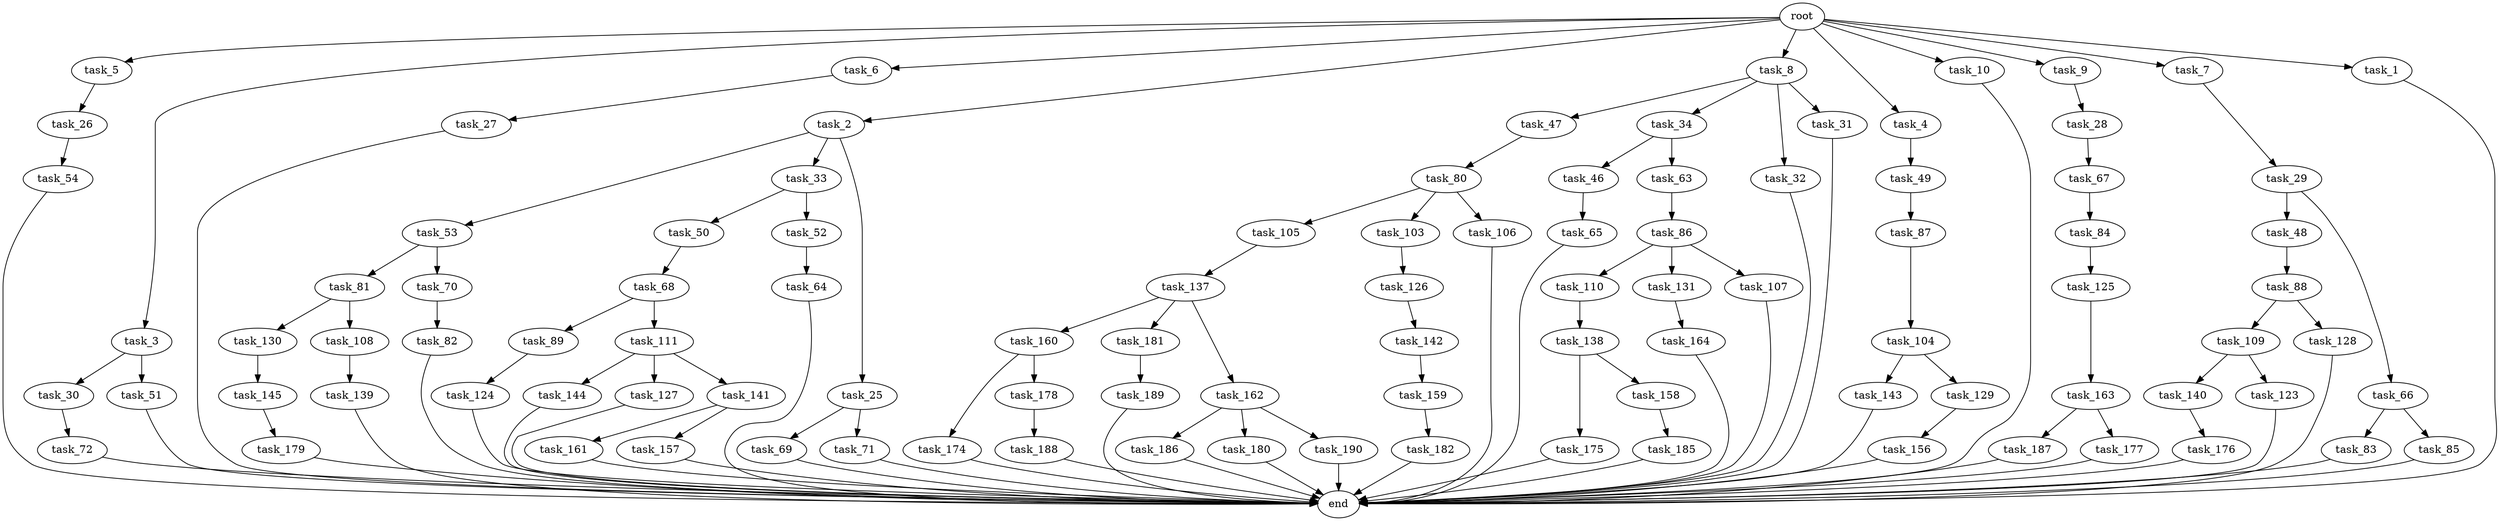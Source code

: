digraph G {
  task_65 [size="13743895347.200001"];
  task_175 [size="69578470195.199997"];
  task_89 [size="54975581388.800003"];
  task_5 [size="102.400000"];
  task_47 [size="54975581388.800003"];
  task_3 [size="102.400000"];
  task_6 [size="102.400000"];
  task_30 [size="54975581388.800003"];
  task_2 [size="102.400000"];
  task_8 [size="102.400000"];
  task_125 [size="3435973836.800000"];
  task_163 [size="30923764531.200001"];
  task_69 [size="13743895347.200001"];
  task_53 [size="69578470195.199997"];
  task_84 [size="42090679500.800003"];
  task_49 [size="69578470195.199997"];
  task_187 [size="54975581388.800003"];
  task_86 [size="69578470195.199997"];
  task_145 [size="21474836480.000000"];
  task_82 [size="21474836480.000000"];
  task_177 [size="54975581388.800003"];
  task_34 [size="54975581388.800003"];
  task_33 [size="69578470195.199997"];
  task_130 [size="30923764531.200001"];
  task_189 [size="54975581388.800003"];
  task_138 [size="21474836480.000000"];
  task_71 [size="13743895347.200001"];
  task_160 [size="21474836480.000000"];
  task_105 [size="30923764531.200001"];
  task_48 [size="13743895347.200001"];
  task_4 [size="102.400000"];
  task_139 [size="21474836480.000000"];
  task_185 [size="30923764531.200001"];
  task_176 [size="69578470195.199997"];
  task_181 [size="21474836480.000000"];
  task_174 [size="30923764531.200001"];
  task_109 [size="85899345920.000000"];
  task_144 [size="3435973836.800000"];
  task_50 [size="30923764531.200001"];
  task_10 [size="102.400000"];
  task_161 [size="30923764531.200001"];
  task_83 [size="3435973836.800000"];
  task_103 [size="30923764531.200001"];
  task_110 [size="21474836480.000000"];
  task_131 [size="21474836480.000000"];
  task_9 [size="102.400000"];
  task_46 [size="13743895347.200001"];
  task_127 [size="3435973836.800000"];
  task_124 [size="42090679500.800003"];
  task_186 [size="42090679500.800003"];
  task_107 [size="21474836480.000000"];
  task_25 [size="69578470195.199997"];
  task_126 [size="42090679500.800003"];
  task_27 [size="54975581388.800003"];
  task_179 [size="85899345920.000000"];
  end [size="0.000000"];
  task_143 [size="3435973836.800000"];
  task_80 [size="54975581388.800003"];
  task_51 [size="54975581388.800003"];
  task_66 [size="13743895347.200001"];
  task_142 [size="69578470195.199997"];
  root [size="0.000000"];
  task_106 [size="30923764531.200001"];
  task_32 [size="54975581388.800003"];
  task_141 [size="3435973836.800000"];
  task_188 [size="7730941132.800000"];
  task_72 [size="7730941132.800000"];
  task_180 [size="42090679500.800003"];
  task_81 [size="54975581388.800003"];
  task_88 [size="30923764531.200001"];
  task_26 [size="3435973836.800000"];
  task_140 [size="42090679500.800003"];
  task_54 [size="3435973836.800000"];
  task_87 [size="7730941132.800000"];
  task_29 [size="3435973836.800000"];
  task_31 [size="54975581388.800003"];
  task_129 [size="3435973836.800000"];
  task_85 [size="3435973836.800000"];
  task_63 [size="13743895347.200001"];
  task_52 [size="30923764531.200001"];
  task_162 [size="21474836480.000000"];
  task_111 [size="54975581388.800003"];
  task_28 [size="69578470195.199997"];
  task_67 [size="7730941132.800000"];
  task_178 [size="30923764531.200001"];
  task_159 [size="30923764531.200001"];
  task_158 [size="69578470195.199997"];
  task_137 [size="21474836480.000000"];
  task_7 [size="102.400000"];
  task_157 [size="30923764531.200001"];
  task_164 [size="85899345920.000000"];
  task_190 [size="42090679500.800003"];
  task_156 [size="54975581388.800003"];
  task_128 [size="85899345920.000000"];
  task_1 [size="102.400000"];
  task_108 [size="30923764531.200001"];
  task_68 [size="21474836480.000000"];
  task_104 [size="85899345920.000000"];
  task_182 [size="54975581388.800003"];
  task_70 [size="54975581388.800003"];
  task_64 [size="13743895347.200001"];
  task_123 [size="42090679500.800003"];

  task_65 -> end [size="1.000000"];
  task_175 -> end [size="1.000000"];
  task_89 -> task_124 [size="411041792.000000"];
  task_5 -> task_26 [size="33554432.000000"];
  task_47 -> task_80 [size="536870912.000000"];
  task_3 -> task_30 [size="536870912.000000"];
  task_3 -> task_51 [size="536870912.000000"];
  task_6 -> task_27 [size="536870912.000000"];
  task_30 -> task_72 [size="75497472.000000"];
  task_2 -> task_53 [size="679477248.000000"];
  task_2 -> task_33 [size="679477248.000000"];
  task_2 -> task_25 [size="679477248.000000"];
  task_8 -> task_47 [size="536870912.000000"];
  task_8 -> task_31 [size="536870912.000000"];
  task_8 -> task_34 [size="536870912.000000"];
  task_8 -> task_32 [size="536870912.000000"];
  task_125 -> task_163 [size="301989888.000000"];
  task_163 -> task_177 [size="536870912.000000"];
  task_163 -> task_187 [size="536870912.000000"];
  task_69 -> end [size="1.000000"];
  task_53 -> task_70 [size="536870912.000000"];
  task_53 -> task_81 [size="536870912.000000"];
  task_84 -> task_125 [size="33554432.000000"];
  task_49 -> task_87 [size="75497472.000000"];
  task_187 -> end [size="1.000000"];
  task_86 -> task_131 [size="209715200.000000"];
  task_86 -> task_107 [size="209715200.000000"];
  task_86 -> task_110 [size="209715200.000000"];
  task_145 -> task_179 [size="838860800.000000"];
  task_82 -> end [size="1.000000"];
  task_177 -> end [size="1.000000"];
  task_34 -> task_46 [size="134217728.000000"];
  task_34 -> task_63 [size="134217728.000000"];
  task_33 -> task_50 [size="301989888.000000"];
  task_33 -> task_52 [size="301989888.000000"];
  task_130 -> task_145 [size="209715200.000000"];
  task_189 -> end [size="1.000000"];
  task_138 -> task_158 [size="679477248.000000"];
  task_138 -> task_175 [size="679477248.000000"];
  task_71 -> end [size="1.000000"];
  task_160 -> task_174 [size="301989888.000000"];
  task_160 -> task_178 [size="301989888.000000"];
  task_105 -> task_137 [size="209715200.000000"];
  task_48 -> task_88 [size="301989888.000000"];
  task_4 -> task_49 [size="679477248.000000"];
  task_139 -> end [size="1.000000"];
  task_185 -> end [size="1.000000"];
  task_176 -> end [size="1.000000"];
  task_181 -> task_189 [size="536870912.000000"];
  task_174 -> end [size="1.000000"];
  task_109 -> task_123 [size="411041792.000000"];
  task_109 -> task_140 [size="411041792.000000"];
  task_144 -> end [size="1.000000"];
  task_50 -> task_68 [size="209715200.000000"];
  task_10 -> end [size="1.000000"];
  task_161 -> end [size="1.000000"];
  task_83 -> end [size="1.000000"];
  task_103 -> task_126 [size="411041792.000000"];
  task_110 -> task_138 [size="209715200.000000"];
  task_131 -> task_164 [size="838860800.000000"];
  task_9 -> task_28 [size="679477248.000000"];
  task_46 -> task_65 [size="134217728.000000"];
  task_127 -> end [size="1.000000"];
  task_124 -> end [size="1.000000"];
  task_186 -> end [size="1.000000"];
  task_107 -> end [size="1.000000"];
  task_25 -> task_71 [size="134217728.000000"];
  task_25 -> task_69 [size="134217728.000000"];
  task_126 -> task_142 [size="679477248.000000"];
  task_27 -> end [size="1.000000"];
  task_179 -> end [size="1.000000"];
  task_143 -> end [size="1.000000"];
  task_80 -> task_106 [size="301989888.000000"];
  task_80 -> task_103 [size="301989888.000000"];
  task_80 -> task_105 [size="301989888.000000"];
  task_51 -> end [size="1.000000"];
  task_66 -> task_83 [size="33554432.000000"];
  task_66 -> task_85 [size="33554432.000000"];
  task_142 -> task_159 [size="301989888.000000"];
  root -> task_8 [size="1.000000"];
  root -> task_9 [size="1.000000"];
  root -> task_3 [size="1.000000"];
  root -> task_7 [size="1.000000"];
  root -> task_6 [size="1.000000"];
  root -> task_1 [size="1.000000"];
  root -> task_10 [size="1.000000"];
  root -> task_5 [size="1.000000"];
  root -> task_2 [size="1.000000"];
  root -> task_4 [size="1.000000"];
  task_106 -> end [size="1.000000"];
  task_32 -> end [size="1.000000"];
  task_141 -> task_157 [size="301989888.000000"];
  task_141 -> task_161 [size="301989888.000000"];
  task_188 -> end [size="1.000000"];
  task_72 -> end [size="1.000000"];
  task_180 -> end [size="1.000000"];
  task_81 -> task_108 [size="301989888.000000"];
  task_81 -> task_130 [size="301989888.000000"];
  task_88 -> task_109 [size="838860800.000000"];
  task_88 -> task_128 [size="838860800.000000"];
  task_26 -> task_54 [size="33554432.000000"];
  task_140 -> task_176 [size="679477248.000000"];
  task_54 -> end [size="1.000000"];
  task_87 -> task_104 [size="838860800.000000"];
  task_29 -> task_48 [size="134217728.000000"];
  task_29 -> task_66 [size="134217728.000000"];
  task_31 -> end [size="1.000000"];
  task_129 -> task_156 [size="536870912.000000"];
  task_85 -> end [size="1.000000"];
  task_63 -> task_86 [size="679477248.000000"];
  task_52 -> task_64 [size="134217728.000000"];
  task_162 -> task_186 [size="411041792.000000"];
  task_162 -> task_180 [size="411041792.000000"];
  task_162 -> task_190 [size="411041792.000000"];
  task_111 -> task_141 [size="33554432.000000"];
  task_111 -> task_127 [size="33554432.000000"];
  task_111 -> task_144 [size="33554432.000000"];
  task_28 -> task_67 [size="75497472.000000"];
  task_67 -> task_84 [size="411041792.000000"];
  task_178 -> task_188 [size="75497472.000000"];
  task_159 -> task_182 [size="536870912.000000"];
  task_158 -> task_185 [size="301989888.000000"];
  task_137 -> task_162 [size="209715200.000000"];
  task_137 -> task_181 [size="209715200.000000"];
  task_137 -> task_160 [size="209715200.000000"];
  task_7 -> task_29 [size="33554432.000000"];
  task_157 -> end [size="1.000000"];
  task_164 -> end [size="1.000000"];
  task_190 -> end [size="1.000000"];
  task_156 -> end [size="1.000000"];
  task_128 -> end [size="1.000000"];
  task_1 -> end [size="1.000000"];
  task_108 -> task_139 [size="209715200.000000"];
  task_68 -> task_111 [size="536870912.000000"];
  task_68 -> task_89 [size="536870912.000000"];
  task_104 -> task_129 [size="33554432.000000"];
  task_104 -> task_143 [size="33554432.000000"];
  task_182 -> end [size="1.000000"];
  task_70 -> task_82 [size="209715200.000000"];
  task_64 -> end [size="1.000000"];
  task_123 -> end [size="1.000000"];
}
